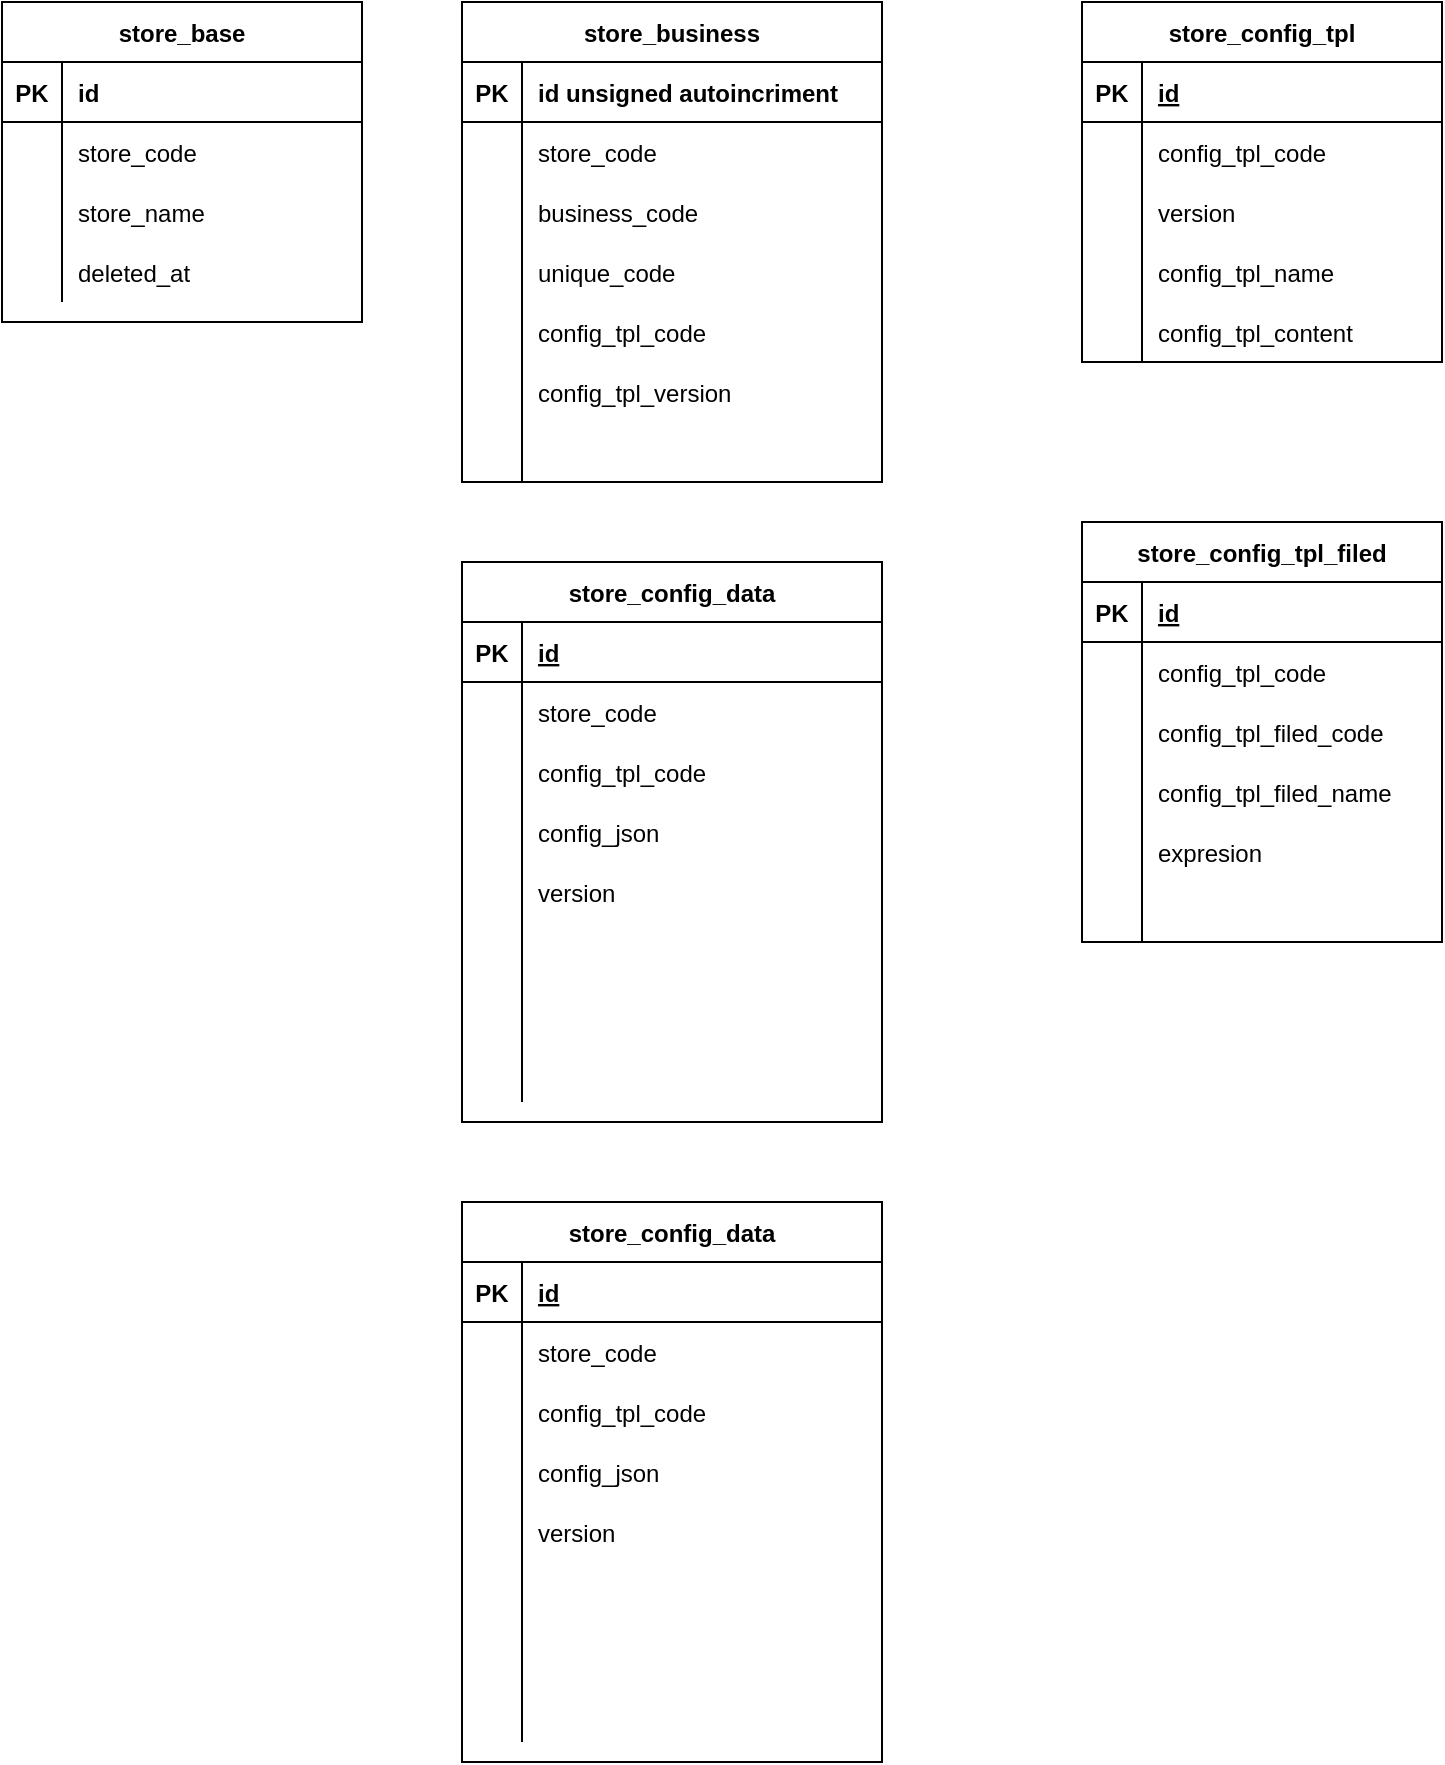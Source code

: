 <mxfile version="14.9.0" type="github"><diagram id="q-3CP5ShEm9sUq8IMGzO" name="Page-1"><mxGraphModel dx="1422" dy="762" grid="1" gridSize="10" guides="1" tooltips="1" connect="1" arrows="1" fold="1" page="1" pageScale="1" pageWidth="827" pageHeight="1169" math="0" shadow="0"><root><mxCell id="0"/><mxCell id="1" parent="0"/><mxCell id="D-r3054c6TursKJ-a7I4-15" value="store_base" style="shape=table;startSize=30;container=1;collapsible=1;childLayout=tableLayout;fixedRows=1;rowLines=0;fontStyle=1;align=center;resizeLast=1;" vertex="1" parent="1"><mxGeometry x="60" y="220" width="180" height="160" as="geometry"/></mxCell><mxCell id="D-r3054c6TursKJ-a7I4-16" value="" style="shape=partialRectangle;collapsible=0;dropTarget=0;pointerEvents=0;fillColor=none;top=0;left=0;bottom=1;right=0;points=[[0,0.5],[1,0.5]];portConstraint=eastwest;" vertex="1" parent="D-r3054c6TursKJ-a7I4-15"><mxGeometry y="30" width="180" height="30" as="geometry"/></mxCell><mxCell id="D-r3054c6TursKJ-a7I4-17" value="PK" style="shape=partialRectangle;connectable=0;fillColor=none;top=0;left=0;bottom=0;right=0;fontStyle=1;overflow=hidden;" vertex="1" parent="D-r3054c6TursKJ-a7I4-16"><mxGeometry width="30" height="30" as="geometry"/></mxCell><mxCell id="D-r3054c6TursKJ-a7I4-18" value="id" style="shape=partialRectangle;connectable=0;fillColor=none;top=0;left=0;bottom=0;right=0;align=left;spacingLeft=6;fontStyle=1;overflow=hidden;" vertex="1" parent="D-r3054c6TursKJ-a7I4-16"><mxGeometry x="30" width="150" height="30" as="geometry"/></mxCell><mxCell id="D-r3054c6TursKJ-a7I4-19" value="" style="shape=partialRectangle;collapsible=0;dropTarget=0;pointerEvents=0;fillColor=none;top=0;left=0;bottom=0;right=0;points=[[0,0.5],[1,0.5]];portConstraint=eastwest;" vertex="1" parent="D-r3054c6TursKJ-a7I4-15"><mxGeometry y="60" width="180" height="30" as="geometry"/></mxCell><mxCell id="D-r3054c6TursKJ-a7I4-20" value="" style="shape=partialRectangle;connectable=0;fillColor=none;top=0;left=0;bottom=0;right=0;editable=1;overflow=hidden;" vertex="1" parent="D-r3054c6TursKJ-a7I4-19"><mxGeometry width="30" height="30" as="geometry"/></mxCell><mxCell id="D-r3054c6TursKJ-a7I4-21" value="store_code" style="shape=partialRectangle;connectable=0;fillColor=none;top=0;left=0;bottom=0;right=0;align=left;spacingLeft=6;overflow=hidden;" vertex="1" parent="D-r3054c6TursKJ-a7I4-19"><mxGeometry x="30" width="150" height="30" as="geometry"/></mxCell><mxCell id="D-r3054c6TursKJ-a7I4-22" value="" style="shape=partialRectangle;collapsible=0;dropTarget=0;pointerEvents=0;fillColor=none;top=0;left=0;bottom=0;right=0;points=[[0,0.5],[1,0.5]];portConstraint=eastwest;" vertex="1" parent="D-r3054c6TursKJ-a7I4-15"><mxGeometry y="90" width="180" height="30" as="geometry"/></mxCell><mxCell id="D-r3054c6TursKJ-a7I4-23" value="" style="shape=partialRectangle;connectable=0;fillColor=none;top=0;left=0;bottom=0;right=0;editable=1;overflow=hidden;" vertex="1" parent="D-r3054c6TursKJ-a7I4-22"><mxGeometry width="30" height="30" as="geometry"/></mxCell><mxCell id="D-r3054c6TursKJ-a7I4-24" value="store_name" style="shape=partialRectangle;connectable=0;fillColor=none;top=0;left=0;bottom=0;right=0;align=left;spacingLeft=6;overflow=hidden;" vertex="1" parent="D-r3054c6TursKJ-a7I4-22"><mxGeometry x="30" width="150" height="30" as="geometry"/></mxCell><mxCell id="D-r3054c6TursKJ-a7I4-25" value="" style="shape=partialRectangle;collapsible=0;dropTarget=0;pointerEvents=0;fillColor=none;top=0;left=0;bottom=0;right=0;points=[[0,0.5],[1,0.5]];portConstraint=eastwest;" vertex="1" parent="D-r3054c6TursKJ-a7I4-15"><mxGeometry y="120" width="180" height="30" as="geometry"/></mxCell><mxCell id="D-r3054c6TursKJ-a7I4-26" value="" style="shape=partialRectangle;connectable=0;fillColor=none;top=0;left=0;bottom=0;right=0;editable=1;overflow=hidden;" vertex="1" parent="D-r3054c6TursKJ-a7I4-25"><mxGeometry width="30" height="30" as="geometry"/></mxCell><mxCell id="D-r3054c6TursKJ-a7I4-27" value="deleted_at" style="shape=partialRectangle;connectable=0;fillColor=none;top=0;left=0;bottom=0;right=0;align=left;spacingLeft=6;overflow=hidden;" vertex="1" parent="D-r3054c6TursKJ-a7I4-25"><mxGeometry x="30" width="150" height="30" as="geometry"/></mxCell><mxCell id="D-r3054c6TursKJ-a7I4-28" value="store_business" style="shape=table;startSize=30;container=1;collapsible=1;childLayout=tableLayout;fixedRows=1;rowLines=0;fontStyle=1;align=center;resizeLast=1;" vertex="1" parent="1"><mxGeometry x="290" y="220" width="210" height="240" as="geometry"/></mxCell><mxCell id="D-r3054c6TursKJ-a7I4-29" value="" style="shape=partialRectangle;collapsible=0;dropTarget=0;pointerEvents=0;fillColor=none;top=0;left=0;bottom=1;right=0;points=[[0,0.5],[1,0.5]];portConstraint=eastwest;" vertex="1" parent="D-r3054c6TursKJ-a7I4-28"><mxGeometry y="30" width="210" height="30" as="geometry"/></mxCell><mxCell id="D-r3054c6TursKJ-a7I4-30" value="PK" style="shape=partialRectangle;connectable=0;fillColor=none;top=0;left=0;bottom=0;right=0;fontStyle=1;overflow=hidden;" vertex="1" parent="D-r3054c6TursKJ-a7I4-29"><mxGeometry width="30" height="30" as="geometry"/></mxCell><mxCell id="D-r3054c6TursKJ-a7I4-31" value="id unsigned autoincriment" style="shape=partialRectangle;connectable=0;fillColor=none;top=0;left=0;bottom=0;right=0;align=left;spacingLeft=6;fontStyle=1;overflow=hidden;" vertex="1" parent="D-r3054c6TursKJ-a7I4-29"><mxGeometry x="30" width="180" height="30" as="geometry"/></mxCell><mxCell id="D-r3054c6TursKJ-a7I4-32" value="" style="shape=partialRectangle;collapsible=0;dropTarget=0;pointerEvents=0;fillColor=none;top=0;left=0;bottom=0;right=0;points=[[0,0.5],[1,0.5]];portConstraint=eastwest;" vertex="1" parent="D-r3054c6TursKJ-a7I4-28"><mxGeometry y="60" width="210" height="30" as="geometry"/></mxCell><mxCell id="D-r3054c6TursKJ-a7I4-33" value="" style="shape=partialRectangle;connectable=0;fillColor=none;top=0;left=0;bottom=0;right=0;editable=1;overflow=hidden;" vertex="1" parent="D-r3054c6TursKJ-a7I4-32"><mxGeometry width="30" height="30" as="geometry"/></mxCell><mxCell id="D-r3054c6TursKJ-a7I4-34" value="store_code" style="shape=partialRectangle;connectable=0;fillColor=none;top=0;left=0;bottom=0;right=0;align=left;spacingLeft=6;overflow=hidden;" vertex="1" parent="D-r3054c6TursKJ-a7I4-32"><mxGeometry x="30" width="180" height="30" as="geometry"/></mxCell><mxCell id="D-r3054c6TursKJ-a7I4-35" value="" style="shape=partialRectangle;collapsible=0;dropTarget=0;pointerEvents=0;fillColor=none;top=0;left=0;bottom=0;right=0;points=[[0,0.5],[1,0.5]];portConstraint=eastwest;" vertex="1" parent="D-r3054c6TursKJ-a7I4-28"><mxGeometry y="90" width="210" height="30" as="geometry"/></mxCell><mxCell id="D-r3054c6TursKJ-a7I4-36" value="" style="shape=partialRectangle;connectable=0;fillColor=none;top=0;left=0;bottom=0;right=0;editable=1;overflow=hidden;" vertex="1" parent="D-r3054c6TursKJ-a7I4-35"><mxGeometry width="30" height="30" as="geometry"/></mxCell><mxCell id="D-r3054c6TursKJ-a7I4-37" value="business_code" style="shape=partialRectangle;connectable=0;fillColor=none;top=0;left=0;bottom=0;right=0;align=left;spacingLeft=6;overflow=hidden;" vertex="1" parent="D-r3054c6TursKJ-a7I4-35"><mxGeometry x="30" width="180" height="30" as="geometry"/></mxCell><mxCell id="D-r3054c6TursKJ-a7I4-38" value="" style="shape=partialRectangle;collapsible=0;dropTarget=0;pointerEvents=0;fillColor=none;top=0;left=0;bottom=0;right=0;points=[[0,0.5],[1,0.5]];portConstraint=eastwest;" vertex="1" parent="D-r3054c6TursKJ-a7I4-28"><mxGeometry y="120" width="210" height="30" as="geometry"/></mxCell><mxCell id="D-r3054c6TursKJ-a7I4-39" value="" style="shape=partialRectangle;connectable=0;fillColor=none;top=0;left=0;bottom=0;right=0;editable=1;overflow=hidden;" vertex="1" parent="D-r3054c6TursKJ-a7I4-38"><mxGeometry width="30" height="30" as="geometry"/></mxCell><mxCell id="D-r3054c6TursKJ-a7I4-40" value="unique_code" style="shape=partialRectangle;connectable=0;fillColor=none;top=0;left=0;bottom=0;right=0;align=left;spacingLeft=6;overflow=hidden;" vertex="1" parent="D-r3054c6TursKJ-a7I4-38"><mxGeometry x="30" width="180" height="30" as="geometry"/></mxCell><mxCell id="D-r3054c6TursKJ-a7I4-41" value="" style="shape=partialRectangle;collapsible=0;dropTarget=0;pointerEvents=0;fillColor=none;top=0;left=0;bottom=0;right=0;points=[[0,0.5],[1,0.5]];portConstraint=eastwest;" vertex="1" parent="D-r3054c6TursKJ-a7I4-28"><mxGeometry y="150" width="210" height="30" as="geometry"/></mxCell><mxCell id="D-r3054c6TursKJ-a7I4-42" value="" style="shape=partialRectangle;connectable=0;fillColor=none;top=0;left=0;bottom=0;right=0;editable=1;overflow=hidden;" vertex="1" parent="D-r3054c6TursKJ-a7I4-41"><mxGeometry width="30" height="30" as="geometry"/></mxCell><mxCell id="D-r3054c6TursKJ-a7I4-43" value="config_tpl_code" style="shape=partialRectangle;connectable=0;fillColor=none;top=0;left=0;bottom=0;right=0;align=left;spacingLeft=6;overflow=hidden;" vertex="1" parent="D-r3054c6TursKJ-a7I4-41"><mxGeometry x="30" width="180" height="30" as="geometry"/></mxCell><mxCell id="D-r3054c6TursKJ-a7I4-44" value="" style="shape=partialRectangle;collapsible=0;dropTarget=0;pointerEvents=0;fillColor=none;top=0;left=0;bottom=0;right=0;points=[[0,0.5],[1,0.5]];portConstraint=eastwest;" vertex="1" parent="D-r3054c6TursKJ-a7I4-28"><mxGeometry y="180" width="210" height="30" as="geometry"/></mxCell><mxCell id="D-r3054c6TursKJ-a7I4-45" value="" style="shape=partialRectangle;connectable=0;fillColor=none;top=0;left=0;bottom=0;right=0;editable=1;overflow=hidden;" vertex="1" parent="D-r3054c6TursKJ-a7I4-44"><mxGeometry width="30" height="30" as="geometry"/></mxCell><mxCell id="D-r3054c6TursKJ-a7I4-46" value="config_tpl_version" style="shape=partialRectangle;connectable=0;fillColor=none;top=0;left=0;bottom=0;right=0;align=left;spacingLeft=6;overflow=hidden;" vertex="1" parent="D-r3054c6TursKJ-a7I4-44"><mxGeometry x="30" width="180" height="30" as="geometry"/></mxCell><mxCell id="D-r3054c6TursKJ-a7I4-47" value="" style="shape=partialRectangle;collapsible=0;dropTarget=0;pointerEvents=0;fillColor=none;top=0;left=0;bottom=0;right=0;points=[[0,0.5],[1,0.5]];portConstraint=eastwest;" vertex="1" parent="D-r3054c6TursKJ-a7I4-28"><mxGeometry y="210" width="210" height="30" as="geometry"/></mxCell><mxCell id="D-r3054c6TursKJ-a7I4-48" value="" style="shape=partialRectangle;connectable=0;fillColor=none;top=0;left=0;bottom=0;right=0;editable=1;overflow=hidden;" vertex="1" parent="D-r3054c6TursKJ-a7I4-47"><mxGeometry width="30" height="30" as="geometry"/></mxCell><mxCell id="D-r3054c6TursKJ-a7I4-49" value="" style="shape=partialRectangle;connectable=0;fillColor=none;top=0;left=0;bottom=0;right=0;align=left;spacingLeft=6;overflow=hidden;" vertex="1" parent="D-r3054c6TursKJ-a7I4-47"><mxGeometry x="30" width="180" height="30" as="geometry"/></mxCell><mxCell id="D-r3054c6TursKJ-a7I4-50" value="store_config_tpl" style="shape=table;startSize=30;container=1;collapsible=1;childLayout=tableLayout;fixedRows=1;rowLines=0;fontStyle=1;align=center;resizeLast=1;" vertex="1" parent="1"><mxGeometry x="600" y="220" width="180" height="180" as="geometry"/></mxCell><mxCell id="D-r3054c6TursKJ-a7I4-51" value="" style="shape=partialRectangle;collapsible=0;dropTarget=0;pointerEvents=0;fillColor=none;top=0;left=0;bottom=1;right=0;points=[[0,0.5],[1,0.5]];portConstraint=eastwest;" vertex="1" parent="D-r3054c6TursKJ-a7I4-50"><mxGeometry y="30" width="180" height="30" as="geometry"/></mxCell><mxCell id="D-r3054c6TursKJ-a7I4-52" value="PK" style="shape=partialRectangle;connectable=0;fillColor=none;top=0;left=0;bottom=0;right=0;fontStyle=1;overflow=hidden;" vertex="1" parent="D-r3054c6TursKJ-a7I4-51"><mxGeometry width="30" height="30" as="geometry"/></mxCell><mxCell id="D-r3054c6TursKJ-a7I4-53" value="id" style="shape=partialRectangle;connectable=0;fillColor=none;top=0;left=0;bottom=0;right=0;align=left;spacingLeft=6;fontStyle=5;overflow=hidden;" vertex="1" parent="D-r3054c6TursKJ-a7I4-51"><mxGeometry x="30" width="150" height="30" as="geometry"/></mxCell><mxCell id="D-r3054c6TursKJ-a7I4-54" value="" style="shape=partialRectangle;collapsible=0;dropTarget=0;pointerEvents=0;fillColor=none;top=0;left=0;bottom=0;right=0;points=[[0,0.5],[1,0.5]];portConstraint=eastwest;" vertex="1" parent="D-r3054c6TursKJ-a7I4-50"><mxGeometry y="60" width="180" height="30" as="geometry"/></mxCell><mxCell id="D-r3054c6TursKJ-a7I4-55" value="" style="shape=partialRectangle;connectable=0;fillColor=none;top=0;left=0;bottom=0;right=0;editable=1;overflow=hidden;" vertex="1" parent="D-r3054c6TursKJ-a7I4-54"><mxGeometry width="30" height="30" as="geometry"/></mxCell><mxCell id="D-r3054c6TursKJ-a7I4-56" value="config_tpl_code" style="shape=partialRectangle;connectable=0;fillColor=none;top=0;left=0;bottom=0;right=0;align=left;spacingLeft=6;overflow=hidden;" vertex="1" parent="D-r3054c6TursKJ-a7I4-54"><mxGeometry x="30" width="150" height="30" as="geometry"/></mxCell><mxCell id="D-r3054c6TursKJ-a7I4-57" value="" style="shape=partialRectangle;collapsible=0;dropTarget=0;pointerEvents=0;fillColor=none;top=0;left=0;bottom=0;right=0;points=[[0,0.5],[1,0.5]];portConstraint=eastwest;" vertex="1" parent="D-r3054c6TursKJ-a7I4-50"><mxGeometry y="90" width="180" height="30" as="geometry"/></mxCell><mxCell id="D-r3054c6TursKJ-a7I4-58" value="" style="shape=partialRectangle;connectable=0;fillColor=none;top=0;left=0;bottom=0;right=0;editable=1;overflow=hidden;" vertex="1" parent="D-r3054c6TursKJ-a7I4-57"><mxGeometry width="30" height="30" as="geometry"/></mxCell><mxCell id="D-r3054c6TursKJ-a7I4-59" value="version" style="shape=partialRectangle;connectable=0;fillColor=none;top=0;left=0;bottom=0;right=0;align=left;spacingLeft=6;overflow=hidden;" vertex="1" parent="D-r3054c6TursKJ-a7I4-57"><mxGeometry x="30" width="150" height="30" as="geometry"/></mxCell><mxCell id="D-r3054c6TursKJ-a7I4-60" value="" style="shape=partialRectangle;collapsible=0;dropTarget=0;pointerEvents=0;fillColor=none;top=0;left=0;bottom=0;right=0;points=[[0,0.5],[1,0.5]];portConstraint=eastwest;" vertex="1" parent="D-r3054c6TursKJ-a7I4-50"><mxGeometry y="120" width="180" height="30" as="geometry"/></mxCell><mxCell id="D-r3054c6TursKJ-a7I4-61" value="" style="shape=partialRectangle;connectable=0;fillColor=none;top=0;left=0;bottom=0;right=0;editable=1;overflow=hidden;" vertex="1" parent="D-r3054c6TursKJ-a7I4-60"><mxGeometry width="30" height="30" as="geometry"/></mxCell><mxCell id="D-r3054c6TursKJ-a7I4-62" value="config_tpl_name" style="shape=partialRectangle;connectable=0;fillColor=none;top=0;left=0;bottom=0;right=0;align=left;spacingLeft=6;overflow=hidden;" vertex="1" parent="D-r3054c6TursKJ-a7I4-60"><mxGeometry x="30" width="150" height="30" as="geometry"/></mxCell><mxCell id="D-r3054c6TursKJ-a7I4-63" value="" style="shape=partialRectangle;collapsible=0;dropTarget=0;pointerEvents=0;fillColor=none;top=0;left=0;bottom=0;right=0;points=[[0,0.5],[1,0.5]];portConstraint=eastwest;" vertex="1" parent="D-r3054c6TursKJ-a7I4-50"><mxGeometry y="150" width="180" height="30" as="geometry"/></mxCell><mxCell id="D-r3054c6TursKJ-a7I4-64" value="" style="shape=partialRectangle;connectable=0;fillColor=none;top=0;left=0;bottom=0;right=0;editable=1;overflow=hidden;" vertex="1" parent="D-r3054c6TursKJ-a7I4-63"><mxGeometry width="30" height="30" as="geometry"/></mxCell><mxCell id="D-r3054c6TursKJ-a7I4-65" value="config_tpl_content" style="shape=partialRectangle;connectable=0;fillColor=none;top=0;left=0;bottom=0;right=0;align=left;spacingLeft=6;overflow=hidden;" vertex="1" parent="D-r3054c6TursKJ-a7I4-63"><mxGeometry x="30" width="150" height="30" as="geometry"/></mxCell><mxCell id="D-r3054c6TursKJ-a7I4-66" value="store_config_data" style="shape=table;startSize=30;container=1;collapsible=1;childLayout=tableLayout;fixedRows=1;rowLines=0;fontStyle=1;align=center;resizeLast=1;" vertex="1" parent="1"><mxGeometry x="290" y="500" width="210" height="280" as="geometry"/></mxCell><mxCell id="D-r3054c6TursKJ-a7I4-67" value="" style="shape=partialRectangle;collapsible=0;dropTarget=0;pointerEvents=0;fillColor=none;top=0;left=0;bottom=1;right=0;points=[[0,0.5],[1,0.5]];portConstraint=eastwest;" vertex="1" parent="D-r3054c6TursKJ-a7I4-66"><mxGeometry y="30" width="210" height="30" as="geometry"/></mxCell><mxCell id="D-r3054c6TursKJ-a7I4-68" value="PK" style="shape=partialRectangle;connectable=0;fillColor=none;top=0;left=0;bottom=0;right=0;fontStyle=1;overflow=hidden;" vertex="1" parent="D-r3054c6TursKJ-a7I4-67"><mxGeometry width="30" height="30" as="geometry"/></mxCell><mxCell id="D-r3054c6TursKJ-a7I4-69" value="id" style="shape=partialRectangle;connectable=0;fillColor=none;top=0;left=0;bottom=0;right=0;align=left;spacingLeft=6;fontStyle=5;overflow=hidden;" vertex="1" parent="D-r3054c6TursKJ-a7I4-67"><mxGeometry x="30" width="180" height="30" as="geometry"/></mxCell><mxCell id="D-r3054c6TursKJ-a7I4-70" value="" style="shape=partialRectangle;collapsible=0;dropTarget=0;pointerEvents=0;fillColor=none;top=0;left=0;bottom=0;right=0;points=[[0,0.5],[1,0.5]];portConstraint=eastwest;" vertex="1" parent="D-r3054c6TursKJ-a7I4-66"><mxGeometry y="60" width="210" height="30" as="geometry"/></mxCell><mxCell id="D-r3054c6TursKJ-a7I4-71" value="" style="shape=partialRectangle;connectable=0;fillColor=none;top=0;left=0;bottom=0;right=0;editable=1;overflow=hidden;" vertex="1" parent="D-r3054c6TursKJ-a7I4-70"><mxGeometry width="30" height="30" as="geometry"/></mxCell><mxCell id="D-r3054c6TursKJ-a7I4-72" value="store_code" style="shape=partialRectangle;connectable=0;fillColor=none;top=0;left=0;bottom=0;right=0;align=left;spacingLeft=6;overflow=hidden;" vertex="1" parent="D-r3054c6TursKJ-a7I4-70"><mxGeometry x="30" width="180" height="30" as="geometry"/></mxCell><mxCell id="D-r3054c6TursKJ-a7I4-82" value="" style="shape=partialRectangle;collapsible=0;dropTarget=0;pointerEvents=0;fillColor=none;top=0;left=0;bottom=0;right=0;points=[[0,0.5],[1,0.5]];portConstraint=eastwest;" vertex="1" parent="D-r3054c6TursKJ-a7I4-66"><mxGeometry y="90" width="210" height="30" as="geometry"/></mxCell><mxCell id="D-r3054c6TursKJ-a7I4-83" value="" style="shape=partialRectangle;connectable=0;fillColor=none;top=0;left=0;bottom=0;right=0;editable=1;overflow=hidden;" vertex="1" parent="D-r3054c6TursKJ-a7I4-82"><mxGeometry width="30" height="30" as="geometry"/></mxCell><mxCell id="D-r3054c6TursKJ-a7I4-84" value="config_tpl_code" style="shape=partialRectangle;connectable=0;fillColor=none;top=0;left=0;bottom=0;right=0;align=left;spacingLeft=6;overflow=hidden;" vertex="1" parent="D-r3054c6TursKJ-a7I4-82"><mxGeometry x="30" width="180" height="30" as="geometry"/></mxCell><mxCell id="D-r3054c6TursKJ-a7I4-76" value="" style="shape=partialRectangle;collapsible=0;dropTarget=0;pointerEvents=0;fillColor=none;top=0;left=0;bottom=0;right=0;points=[[0,0.5],[1,0.5]];portConstraint=eastwest;" vertex="1" parent="D-r3054c6TursKJ-a7I4-66"><mxGeometry y="120" width="210" height="30" as="geometry"/></mxCell><mxCell id="D-r3054c6TursKJ-a7I4-77" value="" style="shape=partialRectangle;connectable=0;fillColor=none;top=0;left=0;bottom=0;right=0;editable=1;overflow=hidden;" vertex="1" parent="D-r3054c6TursKJ-a7I4-76"><mxGeometry width="30" height="30" as="geometry"/></mxCell><mxCell id="D-r3054c6TursKJ-a7I4-78" value="config_json" style="shape=partialRectangle;connectable=0;fillColor=none;top=0;left=0;bottom=0;right=0;align=left;spacingLeft=6;overflow=hidden;" vertex="1" parent="D-r3054c6TursKJ-a7I4-76"><mxGeometry x="30" width="180" height="30" as="geometry"/></mxCell><mxCell id="D-r3054c6TursKJ-a7I4-79" value="" style="shape=partialRectangle;collapsible=0;dropTarget=0;pointerEvents=0;fillColor=none;top=0;left=0;bottom=0;right=0;points=[[0,0.5],[1,0.5]];portConstraint=eastwest;" vertex="1" parent="D-r3054c6TursKJ-a7I4-66"><mxGeometry y="150" width="210" height="30" as="geometry"/></mxCell><mxCell id="D-r3054c6TursKJ-a7I4-80" value="" style="shape=partialRectangle;connectable=0;fillColor=none;top=0;left=0;bottom=0;right=0;editable=1;overflow=hidden;" vertex="1" parent="D-r3054c6TursKJ-a7I4-79"><mxGeometry width="30" height="30" as="geometry"/></mxCell><mxCell id="D-r3054c6TursKJ-a7I4-81" value="version" style="shape=partialRectangle;connectable=0;fillColor=none;top=0;left=0;bottom=0;right=0;align=left;spacingLeft=6;overflow=hidden;" vertex="1" parent="D-r3054c6TursKJ-a7I4-79"><mxGeometry x="30" width="180" height="30" as="geometry"/></mxCell><mxCell id="D-r3054c6TursKJ-a7I4-73" value="" style="shape=partialRectangle;collapsible=0;dropTarget=0;pointerEvents=0;fillColor=none;top=0;left=0;bottom=0;right=0;points=[[0,0.5],[1,0.5]];portConstraint=eastwest;" vertex="1" parent="D-r3054c6TursKJ-a7I4-66"><mxGeometry y="180" width="210" height="30" as="geometry"/></mxCell><mxCell id="D-r3054c6TursKJ-a7I4-74" value="" style="shape=partialRectangle;connectable=0;fillColor=none;top=0;left=0;bottom=0;right=0;editable=1;overflow=hidden;" vertex="1" parent="D-r3054c6TursKJ-a7I4-73"><mxGeometry width="30" height="30" as="geometry"/></mxCell><mxCell id="D-r3054c6TursKJ-a7I4-75" value="" style="shape=partialRectangle;connectable=0;fillColor=none;top=0;left=0;bottom=0;right=0;align=left;spacingLeft=6;overflow=hidden;" vertex="1" parent="D-r3054c6TursKJ-a7I4-73"><mxGeometry x="30" width="180" height="30" as="geometry"/></mxCell><mxCell id="D-r3054c6TursKJ-a7I4-88" value="" style="shape=partialRectangle;collapsible=0;dropTarget=0;pointerEvents=0;fillColor=none;top=0;left=0;bottom=0;right=0;points=[[0,0.5],[1,0.5]];portConstraint=eastwest;" vertex="1" parent="D-r3054c6TursKJ-a7I4-66"><mxGeometry y="210" width="210" height="30" as="geometry"/></mxCell><mxCell id="D-r3054c6TursKJ-a7I4-89" value="" style="shape=partialRectangle;connectable=0;fillColor=none;top=0;left=0;bottom=0;right=0;editable=1;overflow=hidden;" vertex="1" parent="D-r3054c6TursKJ-a7I4-88"><mxGeometry width="30" height="30" as="geometry"/></mxCell><mxCell id="D-r3054c6TursKJ-a7I4-90" value="" style="shape=partialRectangle;connectable=0;fillColor=none;top=0;left=0;bottom=0;right=0;align=left;spacingLeft=6;overflow=hidden;" vertex="1" parent="D-r3054c6TursKJ-a7I4-88"><mxGeometry x="30" width="180" height="30" as="geometry"/></mxCell><mxCell id="D-r3054c6TursKJ-a7I4-85" value="" style="shape=partialRectangle;collapsible=0;dropTarget=0;pointerEvents=0;fillColor=none;top=0;left=0;bottom=0;right=0;points=[[0,0.5],[1,0.5]];portConstraint=eastwest;" vertex="1" parent="D-r3054c6TursKJ-a7I4-66"><mxGeometry y="240" width="210" height="30" as="geometry"/></mxCell><mxCell id="D-r3054c6TursKJ-a7I4-86" value="" style="shape=partialRectangle;connectable=0;fillColor=none;top=0;left=0;bottom=0;right=0;editable=1;overflow=hidden;" vertex="1" parent="D-r3054c6TursKJ-a7I4-85"><mxGeometry width="30" height="30" as="geometry"/></mxCell><mxCell id="D-r3054c6TursKJ-a7I4-87" value="" style="shape=partialRectangle;connectable=0;fillColor=none;top=0;left=0;bottom=0;right=0;align=left;spacingLeft=6;overflow=hidden;" vertex="1" parent="D-r3054c6TursKJ-a7I4-85"><mxGeometry x="30" width="180" height="30" as="geometry"/></mxCell><mxCell id="D-r3054c6TursKJ-a7I4-91" value="store_config_tpl_filed" style="shape=table;startSize=30;container=1;collapsible=1;childLayout=tableLayout;fixedRows=1;rowLines=0;fontStyle=1;align=center;resizeLast=1;" vertex="1" parent="1"><mxGeometry x="600" y="480" width="180" height="210" as="geometry"/></mxCell><mxCell id="D-r3054c6TursKJ-a7I4-92" value="" style="shape=partialRectangle;collapsible=0;dropTarget=0;pointerEvents=0;fillColor=none;top=0;left=0;bottom=1;right=0;points=[[0,0.5],[1,0.5]];portConstraint=eastwest;" vertex="1" parent="D-r3054c6TursKJ-a7I4-91"><mxGeometry y="30" width="180" height="30" as="geometry"/></mxCell><mxCell id="D-r3054c6TursKJ-a7I4-93" value="PK" style="shape=partialRectangle;connectable=0;fillColor=none;top=0;left=0;bottom=0;right=0;fontStyle=1;overflow=hidden;" vertex="1" parent="D-r3054c6TursKJ-a7I4-92"><mxGeometry width="30" height="30" as="geometry"/></mxCell><mxCell id="D-r3054c6TursKJ-a7I4-94" value="id" style="shape=partialRectangle;connectable=0;fillColor=none;top=0;left=0;bottom=0;right=0;align=left;spacingLeft=6;fontStyle=5;overflow=hidden;" vertex="1" parent="D-r3054c6TursKJ-a7I4-92"><mxGeometry x="30" width="150" height="30" as="geometry"/></mxCell><mxCell id="D-r3054c6TursKJ-a7I4-95" value="" style="shape=partialRectangle;collapsible=0;dropTarget=0;pointerEvents=0;fillColor=none;top=0;left=0;bottom=0;right=0;points=[[0,0.5],[1,0.5]];portConstraint=eastwest;" vertex="1" parent="D-r3054c6TursKJ-a7I4-91"><mxGeometry y="60" width="180" height="30" as="geometry"/></mxCell><mxCell id="D-r3054c6TursKJ-a7I4-96" value="" style="shape=partialRectangle;connectable=0;fillColor=none;top=0;left=0;bottom=0;right=0;editable=1;overflow=hidden;" vertex="1" parent="D-r3054c6TursKJ-a7I4-95"><mxGeometry width="30" height="30" as="geometry"/></mxCell><mxCell id="D-r3054c6TursKJ-a7I4-97" value="config_tpl_code" style="shape=partialRectangle;connectable=0;fillColor=none;top=0;left=0;bottom=0;right=0;align=left;spacingLeft=6;overflow=hidden;" vertex="1" parent="D-r3054c6TursKJ-a7I4-95"><mxGeometry x="30" width="150" height="30" as="geometry"/></mxCell><mxCell id="D-r3054c6TursKJ-a7I4-98" value="" style="shape=partialRectangle;collapsible=0;dropTarget=0;pointerEvents=0;fillColor=none;top=0;left=0;bottom=0;right=0;points=[[0,0.5],[1,0.5]];portConstraint=eastwest;" vertex="1" parent="D-r3054c6TursKJ-a7I4-91"><mxGeometry y="90" width="180" height="30" as="geometry"/></mxCell><mxCell id="D-r3054c6TursKJ-a7I4-99" value="" style="shape=partialRectangle;connectable=0;fillColor=none;top=0;left=0;bottom=0;right=0;editable=1;overflow=hidden;" vertex="1" parent="D-r3054c6TursKJ-a7I4-98"><mxGeometry width="30" height="30" as="geometry"/></mxCell><mxCell id="D-r3054c6TursKJ-a7I4-100" value="config_tpl_filed_code" style="shape=partialRectangle;connectable=0;fillColor=none;top=0;left=0;bottom=0;right=0;align=left;spacingLeft=6;overflow=hidden;" vertex="1" parent="D-r3054c6TursKJ-a7I4-98"><mxGeometry x="30" width="150" height="30" as="geometry"/></mxCell><mxCell id="D-r3054c6TursKJ-a7I4-101" value="" style="shape=partialRectangle;collapsible=0;dropTarget=0;pointerEvents=0;fillColor=none;top=0;left=0;bottom=0;right=0;points=[[0,0.5],[1,0.5]];portConstraint=eastwest;" vertex="1" parent="D-r3054c6TursKJ-a7I4-91"><mxGeometry y="120" width="180" height="30" as="geometry"/></mxCell><mxCell id="D-r3054c6TursKJ-a7I4-102" value="" style="shape=partialRectangle;connectable=0;fillColor=none;top=0;left=0;bottom=0;right=0;editable=1;overflow=hidden;" vertex="1" parent="D-r3054c6TursKJ-a7I4-101"><mxGeometry width="30" height="30" as="geometry"/></mxCell><mxCell id="D-r3054c6TursKJ-a7I4-103" value="config_tpl_filed_name" style="shape=partialRectangle;connectable=0;fillColor=none;top=0;left=0;bottom=0;right=0;align=left;spacingLeft=6;overflow=hidden;" vertex="1" parent="D-r3054c6TursKJ-a7I4-101"><mxGeometry x="30" width="150" height="30" as="geometry"/></mxCell><mxCell id="D-r3054c6TursKJ-a7I4-104" value="" style="shape=partialRectangle;collapsible=0;dropTarget=0;pointerEvents=0;fillColor=none;top=0;left=0;bottom=0;right=0;points=[[0,0.5],[1,0.5]];portConstraint=eastwest;" vertex="1" parent="D-r3054c6TursKJ-a7I4-91"><mxGeometry y="150" width="180" height="30" as="geometry"/></mxCell><mxCell id="D-r3054c6TursKJ-a7I4-105" value="" style="shape=partialRectangle;connectable=0;fillColor=none;top=0;left=0;bottom=0;right=0;editable=1;overflow=hidden;" vertex="1" parent="D-r3054c6TursKJ-a7I4-104"><mxGeometry width="30" height="30" as="geometry"/></mxCell><mxCell id="D-r3054c6TursKJ-a7I4-106" value="expresion" style="shape=partialRectangle;connectable=0;fillColor=none;top=0;left=0;bottom=0;right=0;align=left;spacingLeft=6;overflow=hidden;" vertex="1" parent="D-r3054c6TursKJ-a7I4-104"><mxGeometry x="30" width="150" height="30" as="geometry"/></mxCell><mxCell id="D-r3054c6TursKJ-a7I4-107" value="" style="shape=partialRectangle;collapsible=0;dropTarget=0;pointerEvents=0;fillColor=none;top=0;left=0;bottom=0;right=0;points=[[0,0.5],[1,0.5]];portConstraint=eastwest;" vertex="1" parent="D-r3054c6TursKJ-a7I4-91"><mxGeometry y="180" width="180" height="30" as="geometry"/></mxCell><mxCell id="D-r3054c6TursKJ-a7I4-108" value="" style="shape=partialRectangle;connectable=0;fillColor=none;top=0;left=0;bottom=0;right=0;editable=1;overflow=hidden;" vertex="1" parent="D-r3054c6TursKJ-a7I4-107"><mxGeometry width="30" height="30" as="geometry"/></mxCell><mxCell id="D-r3054c6TursKJ-a7I4-109" value="" style="shape=partialRectangle;connectable=0;fillColor=none;top=0;left=0;bottom=0;right=0;align=left;spacingLeft=6;overflow=hidden;" vertex="1" parent="D-r3054c6TursKJ-a7I4-107"><mxGeometry x="30" width="150" height="30" as="geometry"/></mxCell><mxCell id="D-r3054c6TursKJ-a7I4-110" value="store_config_data" style="shape=table;startSize=30;container=1;collapsible=1;childLayout=tableLayout;fixedRows=1;rowLines=0;fontStyle=1;align=center;resizeLast=1;" vertex="1" parent="1"><mxGeometry x="290" y="820" width="210" height="280" as="geometry"/></mxCell><mxCell id="D-r3054c6TursKJ-a7I4-111" value="" style="shape=partialRectangle;collapsible=0;dropTarget=0;pointerEvents=0;fillColor=none;top=0;left=0;bottom=1;right=0;points=[[0,0.5],[1,0.5]];portConstraint=eastwest;" vertex="1" parent="D-r3054c6TursKJ-a7I4-110"><mxGeometry y="30" width="210" height="30" as="geometry"/></mxCell><mxCell id="D-r3054c6TursKJ-a7I4-112" value="PK" style="shape=partialRectangle;connectable=0;fillColor=none;top=0;left=0;bottom=0;right=0;fontStyle=1;overflow=hidden;" vertex="1" parent="D-r3054c6TursKJ-a7I4-111"><mxGeometry width="30" height="30" as="geometry"/></mxCell><mxCell id="D-r3054c6TursKJ-a7I4-113" value="id" style="shape=partialRectangle;connectable=0;fillColor=none;top=0;left=0;bottom=0;right=0;align=left;spacingLeft=6;fontStyle=5;overflow=hidden;" vertex="1" parent="D-r3054c6TursKJ-a7I4-111"><mxGeometry x="30" width="180" height="30" as="geometry"/></mxCell><mxCell id="D-r3054c6TursKJ-a7I4-114" value="" style="shape=partialRectangle;collapsible=0;dropTarget=0;pointerEvents=0;fillColor=none;top=0;left=0;bottom=0;right=0;points=[[0,0.5],[1,0.5]];portConstraint=eastwest;" vertex="1" parent="D-r3054c6TursKJ-a7I4-110"><mxGeometry y="60" width="210" height="30" as="geometry"/></mxCell><mxCell id="D-r3054c6TursKJ-a7I4-115" value="" style="shape=partialRectangle;connectable=0;fillColor=none;top=0;left=0;bottom=0;right=0;editable=1;overflow=hidden;" vertex="1" parent="D-r3054c6TursKJ-a7I4-114"><mxGeometry width="30" height="30" as="geometry"/></mxCell><mxCell id="D-r3054c6TursKJ-a7I4-116" value="store_code" style="shape=partialRectangle;connectable=0;fillColor=none;top=0;left=0;bottom=0;right=0;align=left;spacingLeft=6;overflow=hidden;" vertex="1" parent="D-r3054c6TursKJ-a7I4-114"><mxGeometry x="30" width="180" height="30" as="geometry"/></mxCell><mxCell id="D-r3054c6TursKJ-a7I4-117" value="" style="shape=partialRectangle;collapsible=0;dropTarget=0;pointerEvents=0;fillColor=none;top=0;left=0;bottom=0;right=0;points=[[0,0.5],[1,0.5]];portConstraint=eastwest;" vertex="1" parent="D-r3054c6TursKJ-a7I4-110"><mxGeometry y="90" width="210" height="30" as="geometry"/></mxCell><mxCell id="D-r3054c6TursKJ-a7I4-118" value="" style="shape=partialRectangle;connectable=0;fillColor=none;top=0;left=0;bottom=0;right=0;editable=1;overflow=hidden;" vertex="1" parent="D-r3054c6TursKJ-a7I4-117"><mxGeometry width="30" height="30" as="geometry"/></mxCell><mxCell id="D-r3054c6TursKJ-a7I4-119" value="config_tpl_code" style="shape=partialRectangle;connectable=0;fillColor=none;top=0;left=0;bottom=0;right=0;align=left;spacingLeft=6;overflow=hidden;" vertex="1" parent="D-r3054c6TursKJ-a7I4-117"><mxGeometry x="30" width="180" height="30" as="geometry"/></mxCell><mxCell id="D-r3054c6TursKJ-a7I4-120" value="" style="shape=partialRectangle;collapsible=0;dropTarget=0;pointerEvents=0;fillColor=none;top=0;left=0;bottom=0;right=0;points=[[0,0.5],[1,0.5]];portConstraint=eastwest;" vertex="1" parent="D-r3054c6TursKJ-a7I4-110"><mxGeometry y="120" width="210" height="30" as="geometry"/></mxCell><mxCell id="D-r3054c6TursKJ-a7I4-121" value="" style="shape=partialRectangle;connectable=0;fillColor=none;top=0;left=0;bottom=0;right=0;editable=1;overflow=hidden;" vertex="1" parent="D-r3054c6TursKJ-a7I4-120"><mxGeometry width="30" height="30" as="geometry"/></mxCell><mxCell id="D-r3054c6TursKJ-a7I4-122" value="config_json" style="shape=partialRectangle;connectable=0;fillColor=none;top=0;left=0;bottom=0;right=0;align=left;spacingLeft=6;overflow=hidden;" vertex="1" parent="D-r3054c6TursKJ-a7I4-120"><mxGeometry x="30" width="180" height="30" as="geometry"/></mxCell><mxCell id="D-r3054c6TursKJ-a7I4-123" value="" style="shape=partialRectangle;collapsible=0;dropTarget=0;pointerEvents=0;fillColor=none;top=0;left=0;bottom=0;right=0;points=[[0,0.5],[1,0.5]];portConstraint=eastwest;" vertex="1" parent="D-r3054c6TursKJ-a7I4-110"><mxGeometry y="150" width="210" height="30" as="geometry"/></mxCell><mxCell id="D-r3054c6TursKJ-a7I4-124" value="" style="shape=partialRectangle;connectable=0;fillColor=none;top=0;left=0;bottom=0;right=0;editable=1;overflow=hidden;" vertex="1" parent="D-r3054c6TursKJ-a7I4-123"><mxGeometry width="30" height="30" as="geometry"/></mxCell><mxCell id="D-r3054c6TursKJ-a7I4-125" value="version" style="shape=partialRectangle;connectable=0;fillColor=none;top=0;left=0;bottom=0;right=0;align=left;spacingLeft=6;overflow=hidden;" vertex="1" parent="D-r3054c6TursKJ-a7I4-123"><mxGeometry x="30" width="180" height="30" as="geometry"/></mxCell><mxCell id="D-r3054c6TursKJ-a7I4-126" value="" style="shape=partialRectangle;collapsible=0;dropTarget=0;pointerEvents=0;fillColor=none;top=0;left=0;bottom=0;right=0;points=[[0,0.5],[1,0.5]];portConstraint=eastwest;" vertex="1" parent="D-r3054c6TursKJ-a7I4-110"><mxGeometry y="180" width="210" height="30" as="geometry"/></mxCell><mxCell id="D-r3054c6TursKJ-a7I4-127" value="" style="shape=partialRectangle;connectable=0;fillColor=none;top=0;left=0;bottom=0;right=0;editable=1;overflow=hidden;" vertex="1" parent="D-r3054c6TursKJ-a7I4-126"><mxGeometry width="30" height="30" as="geometry"/></mxCell><mxCell id="D-r3054c6TursKJ-a7I4-128" value="" style="shape=partialRectangle;connectable=0;fillColor=none;top=0;left=0;bottom=0;right=0;align=left;spacingLeft=6;overflow=hidden;" vertex="1" parent="D-r3054c6TursKJ-a7I4-126"><mxGeometry x="30" width="180" height="30" as="geometry"/></mxCell><mxCell id="D-r3054c6TursKJ-a7I4-129" value="" style="shape=partialRectangle;collapsible=0;dropTarget=0;pointerEvents=0;fillColor=none;top=0;left=0;bottom=0;right=0;points=[[0,0.5],[1,0.5]];portConstraint=eastwest;" vertex="1" parent="D-r3054c6TursKJ-a7I4-110"><mxGeometry y="210" width="210" height="30" as="geometry"/></mxCell><mxCell id="D-r3054c6TursKJ-a7I4-130" value="" style="shape=partialRectangle;connectable=0;fillColor=none;top=0;left=0;bottom=0;right=0;editable=1;overflow=hidden;" vertex="1" parent="D-r3054c6TursKJ-a7I4-129"><mxGeometry width="30" height="30" as="geometry"/></mxCell><mxCell id="D-r3054c6TursKJ-a7I4-131" value="" style="shape=partialRectangle;connectable=0;fillColor=none;top=0;left=0;bottom=0;right=0;align=left;spacingLeft=6;overflow=hidden;" vertex="1" parent="D-r3054c6TursKJ-a7I4-129"><mxGeometry x="30" width="180" height="30" as="geometry"/></mxCell><mxCell id="D-r3054c6TursKJ-a7I4-132" value="" style="shape=partialRectangle;collapsible=0;dropTarget=0;pointerEvents=0;fillColor=none;top=0;left=0;bottom=0;right=0;points=[[0,0.5],[1,0.5]];portConstraint=eastwest;" vertex="1" parent="D-r3054c6TursKJ-a7I4-110"><mxGeometry y="240" width="210" height="30" as="geometry"/></mxCell><mxCell id="D-r3054c6TursKJ-a7I4-133" value="" style="shape=partialRectangle;connectable=0;fillColor=none;top=0;left=0;bottom=0;right=0;editable=1;overflow=hidden;" vertex="1" parent="D-r3054c6TursKJ-a7I4-132"><mxGeometry width="30" height="30" as="geometry"/></mxCell><mxCell id="D-r3054c6TursKJ-a7I4-134" value="" style="shape=partialRectangle;connectable=0;fillColor=none;top=0;left=0;bottom=0;right=0;align=left;spacingLeft=6;overflow=hidden;" vertex="1" parent="D-r3054c6TursKJ-a7I4-132"><mxGeometry x="30" width="180" height="30" as="geometry"/></mxCell></root></mxGraphModel></diagram></mxfile>